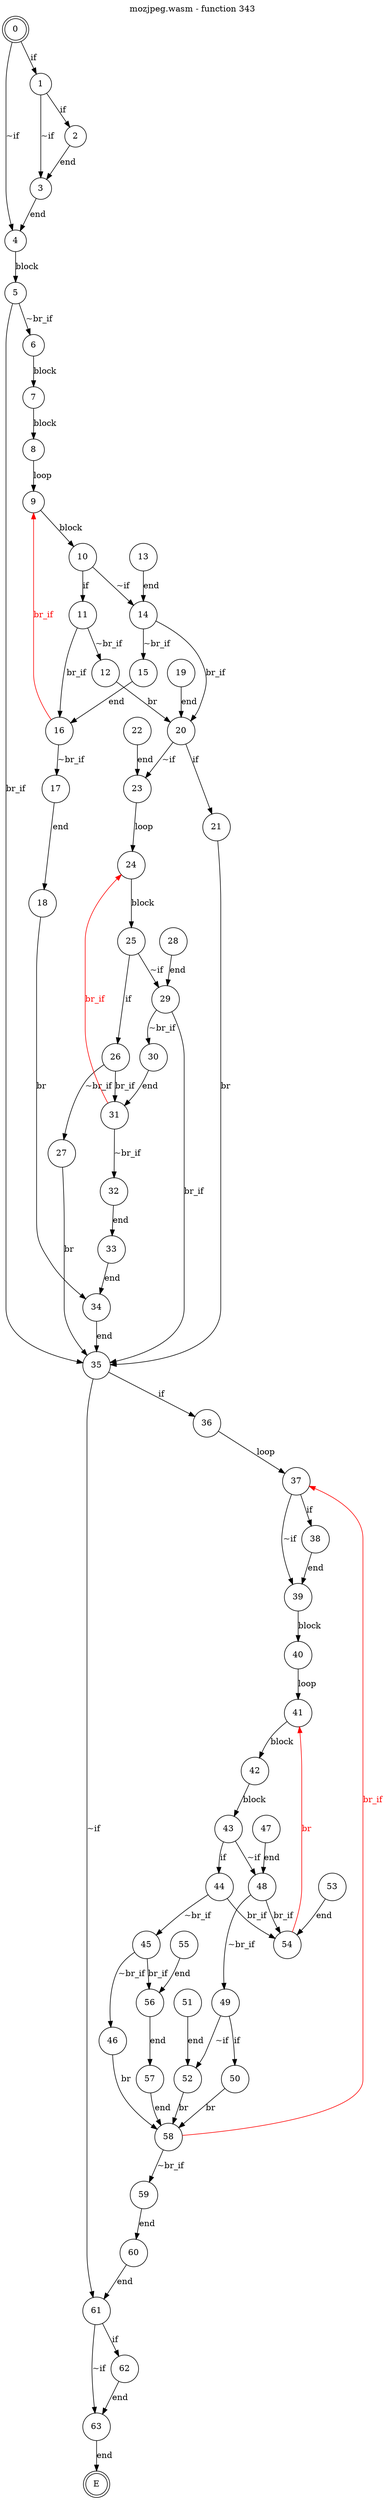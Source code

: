 digraph finite_state_machine {
    label = "mozjpeg.wasm - function 343"
    labelloc =  t
    labelfontsize = 16
    labelfontcolor = black
    labelfontname = "Helvetica"
    node [shape = doublecircle]; 0 E ;
    node [shape = circle];
    0 -> 1[label="if"];
    0 -> 4[label="~if"];
    1 -> 2[label="if"];
    1 -> 3[label="~if"];
    2 -> 3[label="end"];
    3 -> 4[label="end"];
    4 -> 5[label="block"];
    5 -> 6[label="~br_if"];
    5 -> 35[label="br_if"];
    6 -> 7[label="block"];
    7 -> 8[label="block"];
    8 -> 9[label="loop"];
    9 -> 10[label="block"];
    10 -> 11[label="if"];
    10 -> 14[label="~if"];
    11 -> 12[label="~br_if"];
    11 -> 16[label="br_if"];
    12 -> 20[label="br"];
    13 -> 14[label="end"];
    14 -> 15[label="~br_if"];
    14 -> 20[label="br_if"];
    15 -> 16[label="end"];
    16 -> 17[label="~br_if"];
    16 -> 9[color="red" fontcolor="red" label="br_if"];
    17 -> 18[label="end"];
    18 -> 34[label="br"];
    19 -> 20[label="end"];
    20 -> 21[label="if"];
    20 -> 23[label="~if"];
    21 -> 35[label="br"];
    22 -> 23[label="end"];
    23 -> 24[label="loop"];
    24 -> 25[label="block"];
    25 -> 26[label="if"];
    25 -> 29[label="~if"];
    26 -> 27[label="~br_if"];
    26 -> 31[label="br_if"];
    27 -> 35[label="br"];
    28 -> 29[label="end"];
    29 -> 30[label="~br_if"];
    29 -> 35[label="br_if"];
    30 -> 31[label="end"];
    31 -> 32[label="~br_if"];
    31 -> 24[color="red" fontcolor="red" label="br_if"];
    32 -> 33[label="end"];
    33 -> 34[label="end"];
    34 -> 35[label="end"];
    35 -> 36[label="if"];
    35 -> 61[label="~if"];
    36 -> 37[label="loop"];
    37 -> 38[label="if"];
    37 -> 39[label="~if"];
    38 -> 39[label="end"];
    39 -> 40[label="block"];
    40 -> 41[label="loop"];
    41 -> 42[label="block"];
    42 -> 43[label="block"];
    43 -> 44[label="if"];
    43 -> 48[label="~if"];
    44 -> 45[label="~br_if"];
    44 -> 54[label="br_if"];
    45 -> 46[label="~br_if"];
    45 -> 56[label="br_if"];
    46 -> 58[label="br"];
    47 -> 48[label="end"];
    48 -> 49[label="~br_if"];
    48 -> 54[label="br_if"];
    49 -> 50[label="if"];
    49 -> 52[label="~if"];
    50 -> 58[label="br"];
    51 -> 52[label="end"];
    52 -> 58[label="br"];
    53 -> 54[label="end"];
    54 -> 41[color="red" fontcolor="red" label="br"];
    55 -> 56[label="end"];
    56 -> 57[label="end"];
    57 -> 58[label="end"];
    58 -> 59[label="~br_if"];
    58 -> 37[color="red" fontcolor="red" label="br_if"];
    59 -> 60[label="end"];
    60 -> 61[label="end"];
    61 -> 62[label="if"];
    61 -> 63[label="~if"];
    62 -> 63[label="end"];
    63 -> E[label="end"];
}
